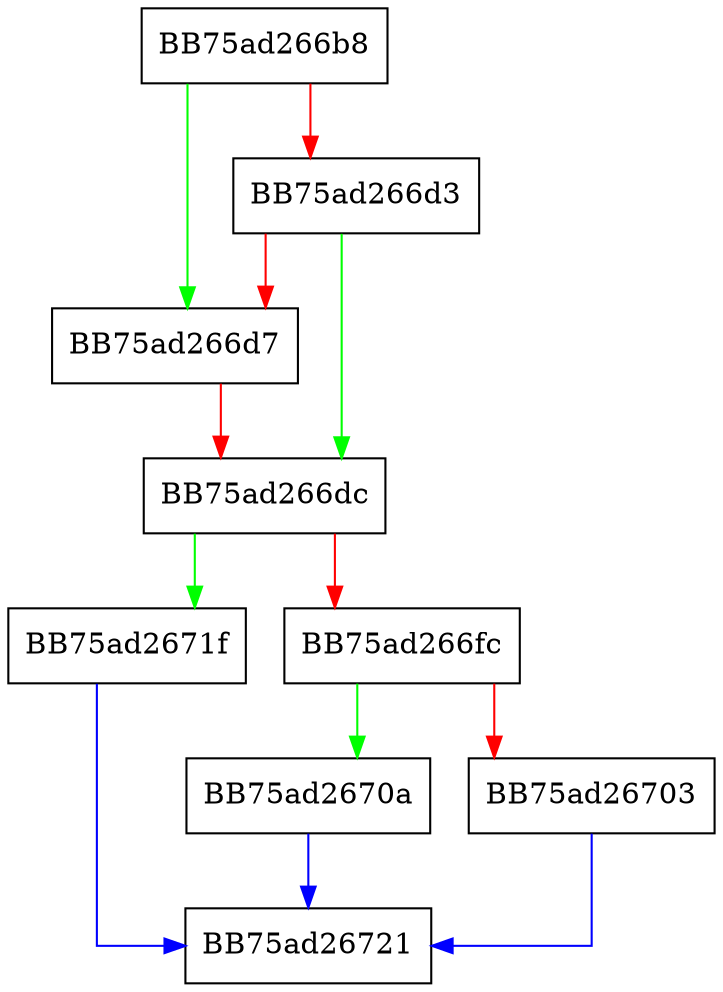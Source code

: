 digraph MakeEntryName {
  node [shape="box"];
  graph [splines=ortho];
  BB75ad266b8 -> BB75ad266d7 [color="green"];
  BB75ad266b8 -> BB75ad266d3 [color="red"];
  BB75ad266d3 -> BB75ad266dc [color="green"];
  BB75ad266d3 -> BB75ad266d7 [color="red"];
  BB75ad266d7 -> BB75ad266dc [color="red"];
  BB75ad266dc -> BB75ad2671f [color="green"];
  BB75ad266dc -> BB75ad266fc [color="red"];
  BB75ad266fc -> BB75ad2670a [color="green"];
  BB75ad266fc -> BB75ad26703 [color="red"];
  BB75ad26703 -> BB75ad26721 [color="blue"];
  BB75ad2670a -> BB75ad26721 [color="blue"];
  BB75ad2671f -> BB75ad26721 [color="blue"];
}
